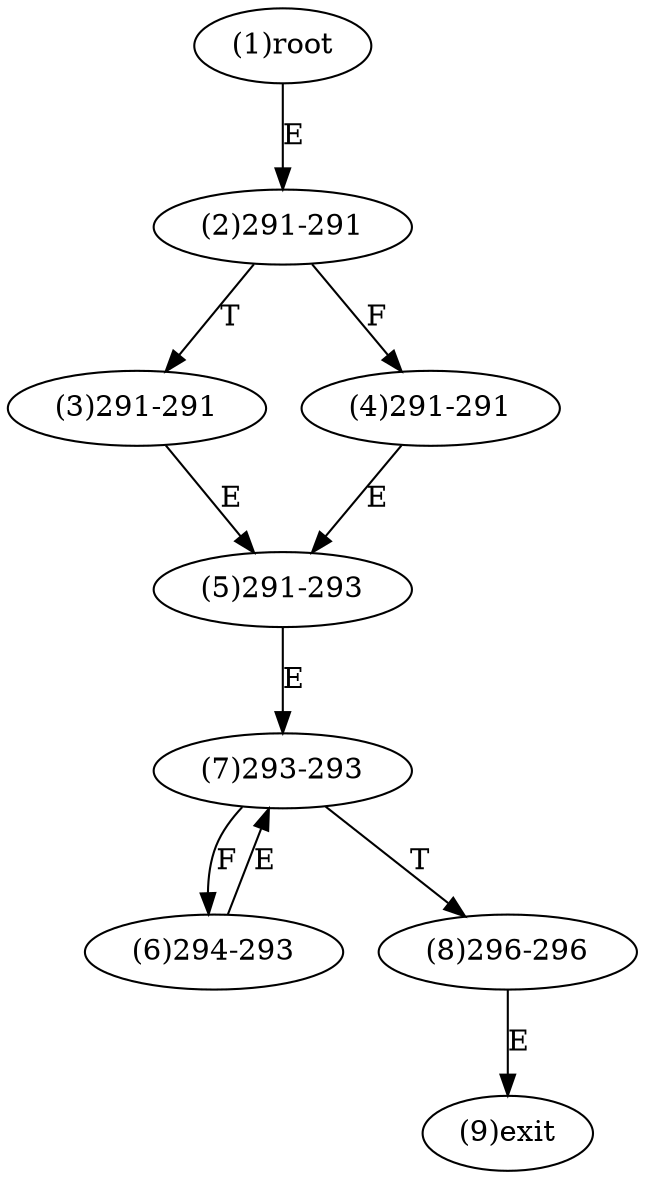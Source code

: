 digraph "" { 
1[ label="(1)root"];
2[ label="(2)291-291"];
3[ label="(3)291-291"];
4[ label="(4)291-291"];
5[ label="(5)291-293"];
6[ label="(6)294-293"];
7[ label="(7)293-293"];
8[ label="(8)296-296"];
9[ label="(9)exit"];
1->2[ label="E"];
2->4[ label="F"];
2->3[ label="T"];
3->5[ label="E"];
4->5[ label="E"];
5->7[ label="E"];
6->7[ label="E"];
7->6[ label="F"];
7->8[ label="T"];
8->9[ label="E"];
}